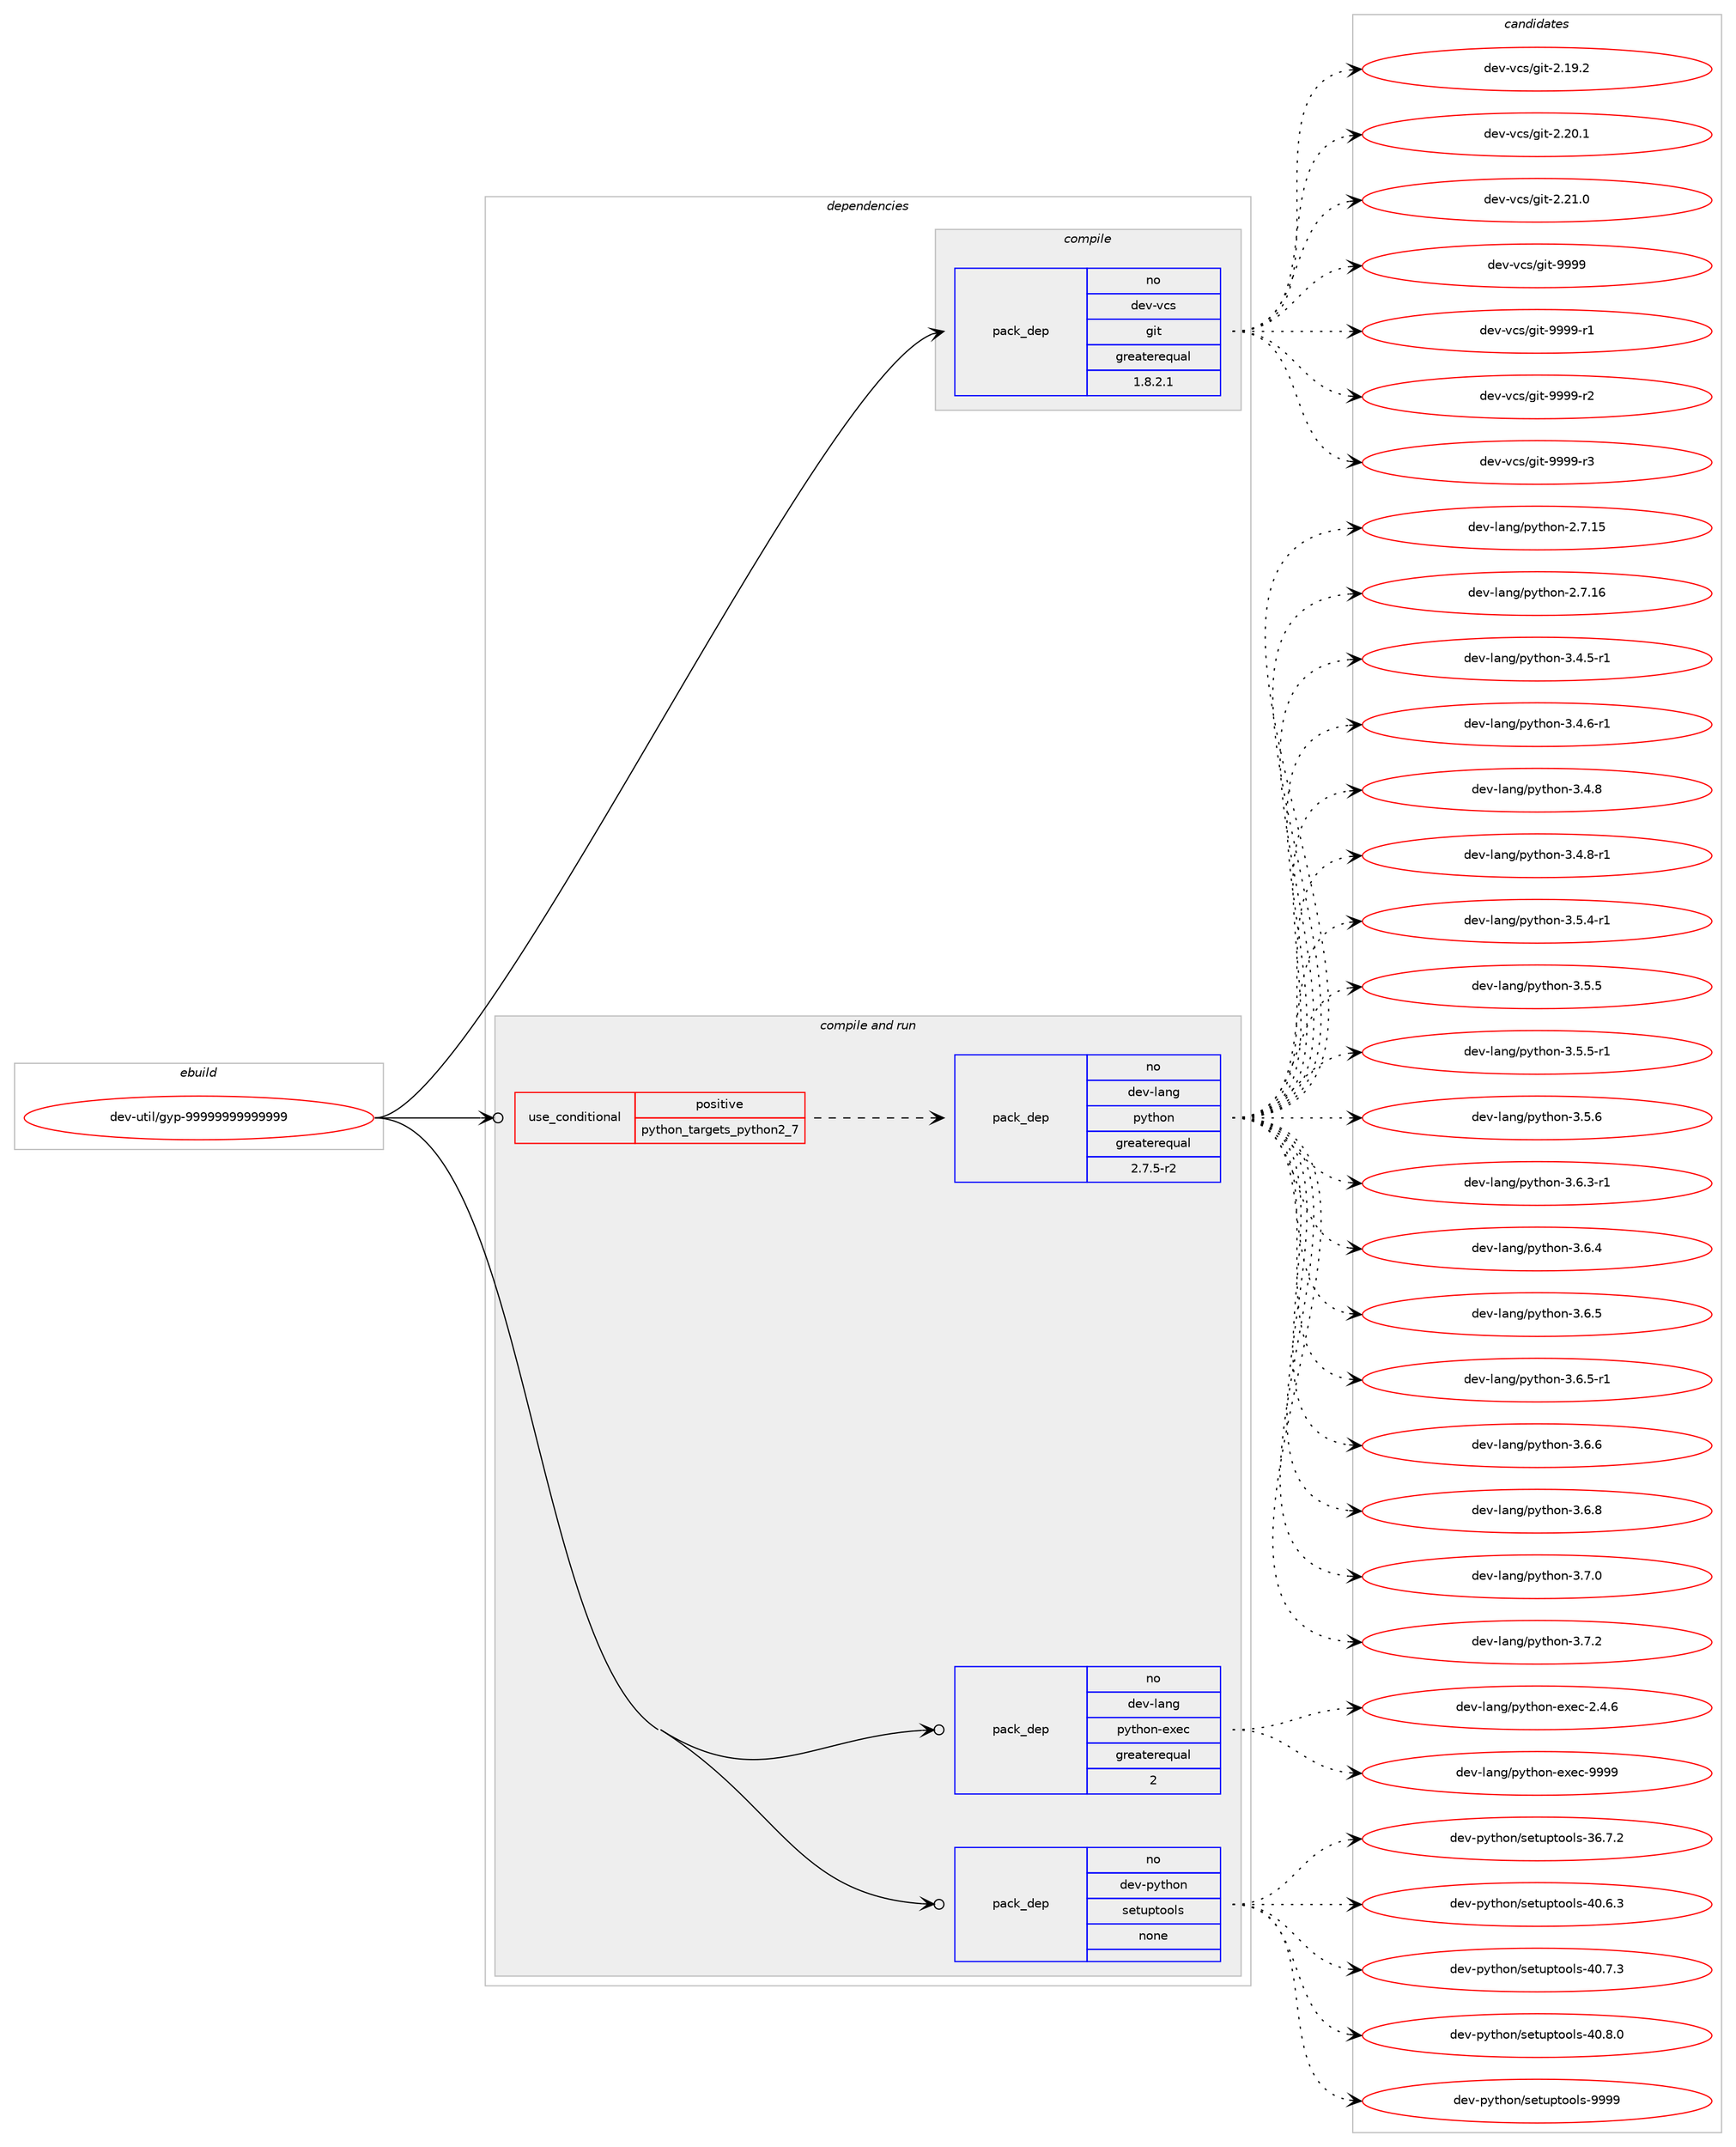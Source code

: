 digraph prolog {

# *************
# Graph options
# *************

newrank=true;
concentrate=true;
compound=true;
graph [rankdir=LR,fontname=Helvetica,fontsize=10,ranksep=1.5];#, ranksep=2.5, nodesep=0.2];
edge  [arrowhead=vee];
node  [fontname=Helvetica,fontsize=10];

# **********
# The ebuild
# **********

subgraph cluster_leftcol {
color=gray;
rank=same;
label=<<i>ebuild</i>>;
id [label="dev-util/gyp-99999999999999", color=red, width=4, href="../dev-util/gyp-99999999999999.svg"];
}

# ****************
# The dependencies
# ****************

subgraph cluster_midcol {
color=gray;
label=<<i>dependencies</i>>;
subgraph cluster_compile {
fillcolor="#eeeeee";
style=filled;
label=<<i>compile</i>>;
subgraph pack1098013 {
dependency1546186 [label=<<TABLE BORDER="0" CELLBORDER="1" CELLSPACING="0" CELLPADDING="4" WIDTH="220"><TR><TD ROWSPAN="6" CELLPADDING="30">pack_dep</TD></TR><TR><TD WIDTH="110">no</TD></TR><TR><TD>dev-vcs</TD></TR><TR><TD>git</TD></TR><TR><TD>greaterequal</TD></TR><TR><TD>1.8.2.1</TD></TR></TABLE>>, shape=none, color=blue];
}
id:e -> dependency1546186:w [weight=20,style="solid",arrowhead="vee"];
}
subgraph cluster_compileandrun {
fillcolor="#eeeeee";
style=filled;
label=<<i>compile and run</i>>;
subgraph cond424518 {
dependency1546187 [label=<<TABLE BORDER="0" CELLBORDER="1" CELLSPACING="0" CELLPADDING="4"><TR><TD ROWSPAN="3" CELLPADDING="10">use_conditional</TD></TR><TR><TD>positive</TD></TR><TR><TD>python_targets_python2_7</TD></TR></TABLE>>, shape=none, color=red];
subgraph pack1098014 {
dependency1546188 [label=<<TABLE BORDER="0" CELLBORDER="1" CELLSPACING="0" CELLPADDING="4" WIDTH="220"><TR><TD ROWSPAN="6" CELLPADDING="30">pack_dep</TD></TR><TR><TD WIDTH="110">no</TD></TR><TR><TD>dev-lang</TD></TR><TR><TD>python</TD></TR><TR><TD>greaterequal</TD></TR><TR><TD>2.7.5-r2</TD></TR></TABLE>>, shape=none, color=blue];
}
dependency1546187:e -> dependency1546188:w [weight=20,style="dashed",arrowhead="vee"];
}
id:e -> dependency1546187:w [weight=20,style="solid",arrowhead="odotvee"];
subgraph pack1098015 {
dependency1546189 [label=<<TABLE BORDER="0" CELLBORDER="1" CELLSPACING="0" CELLPADDING="4" WIDTH="220"><TR><TD ROWSPAN="6" CELLPADDING="30">pack_dep</TD></TR><TR><TD WIDTH="110">no</TD></TR><TR><TD>dev-lang</TD></TR><TR><TD>python-exec</TD></TR><TR><TD>greaterequal</TD></TR><TR><TD>2</TD></TR></TABLE>>, shape=none, color=blue];
}
id:e -> dependency1546189:w [weight=20,style="solid",arrowhead="odotvee"];
subgraph pack1098016 {
dependency1546190 [label=<<TABLE BORDER="0" CELLBORDER="1" CELLSPACING="0" CELLPADDING="4" WIDTH="220"><TR><TD ROWSPAN="6" CELLPADDING="30">pack_dep</TD></TR><TR><TD WIDTH="110">no</TD></TR><TR><TD>dev-python</TD></TR><TR><TD>setuptools</TD></TR><TR><TD>none</TD></TR><TR><TD></TD></TR></TABLE>>, shape=none, color=blue];
}
id:e -> dependency1546190:w [weight=20,style="solid",arrowhead="odotvee"];
}
subgraph cluster_run {
fillcolor="#eeeeee";
style=filled;
label=<<i>run</i>>;
}
}

# **************
# The candidates
# **************

subgraph cluster_choices {
rank=same;
color=gray;
label=<<i>candidates</i>>;

subgraph choice1098013 {
color=black;
nodesep=1;
choice10010111845118991154710310511645504649574650 [label="dev-vcs/git-2.19.2", color=red, width=4,href="../dev-vcs/git-2.19.2.svg"];
choice10010111845118991154710310511645504650484649 [label="dev-vcs/git-2.20.1", color=red, width=4,href="../dev-vcs/git-2.20.1.svg"];
choice10010111845118991154710310511645504650494648 [label="dev-vcs/git-2.21.0", color=red, width=4,href="../dev-vcs/git-2.21.0.svg"];
choice1001011184511899115471031051164557575757 [label="dev-vcs/git-9999", color=red, width=4,href="../dev-vcs/git-9999.svg"];
choice10010111845118991154710310511645575757574511449 [label="dev-vcs/git-9999-r1", color=red, width=4,href="../dev-vcs/git-9999-r1.svg"];
choice10010111845118991154710310511645575757574511450 [label="dev-vcs/git-9999-r2", color=red, width=4,href="../dev-vcs/git-9999-r2.svg"];
choice10010111845118991154710310511645575757574511451 [label="dev-vcs/git-9999-r3", color=red, width=4,href="../dev-vcs/git-9999-r3.svg"];
dependency1546186:e -> choice10010111845118991154710310511645504649574650:w [style=dotted,weight="100"];
dependency1546186:e -> choice10010111845118991154710310511645504650484649:w [style=dotted,weight="100"];
dependency1546186:e -> choice10010111845118991154710310511645504650494648:w [style=dotted,weight="100"];
dependency1546186:e -> choice1001011184511899115471031051164557575757:w [style=dotted,weight="100"];
dependency1546186:e -> choice10010111845118991154710310511645575757574511449:w [style=dotted,weight="100"];
dependency1546186:e -> choice10010111845118991154710310511645575757574511450:w [style=dotted,weight="100"];
dependency1546186:e -> choice10010111845118991154710310511645575757574511451:w [style=dotted,weight="100"];
}
subgraph choice1098014 {
color=black;
nodesep=1;
choice10010111845108971101034711212111610411111045504655464953 [label="dev-lang/python-2.7.15", color=red, width=4,href="../dev-lang/python-2.7.15.svg"];
choice10010111845108971101034711212111610411111045504655464954 [label="dev-lang/python-2.7.16", color=red, width=4,href="../dev-lang/python-2.7.16.svg"];
choice1001011184510897110103471121211161041111104551465246534511449 [label="dev-lang/python-3.4.5-r1", color=red, width=4,href="../dev-lang/python-3.4.5-r1.svg"];
choice1001011184510897110103471121211161041111104551465246544511449 [label="dev-lang/python-3.4.6-r1", color=red, width=4,href="../dev-lang/python-3.4.6-r1.svg"];
choice100101118451089711010347112121116104111110455146524656 [label="dev-lang/python-3.4.8", color=red, width=4,href="../dev-lang/python-3.4.8.svg"];
choice1001011184510897110103471121211161041111104551465246564511449 [label="dev-lang/python-3.4.8-r1", color=red, width=4,href="../dev-lang/python-3.4.8-r1.svg"];
choice1001011184510897110103471121211161041111104551465346524511449 [label="dev-lang/python-3.5.4-r1", color=red, width=4,href="../dev-lang/python-3.5.4-r1.svg"];
choice100101118451089711010347112121116104111110455146534653 [label="dev-lang/python-3.5.5", color=red, width=4,href="../dev-lang/python-3.5.5.svg"];
choice1001011184510897110103471121211161041111104551465346534511449 [label="dev-lang/python-3.5.5-r1", color=red, width=4,href="../dev-lang/python-3.5.5-r1.svg"];
choice100101118451089711010347112121116104111110455146534654 [label="dev-lang/python-3.5.6", color=red, width=4,href="../dev-lang/python-3.5.6.svg"];
choice1001011184510897110103471121211161041111104551465446514511449 [label="dev-lang/python-3.6.3-r1", color=red, width=4,href="../dev-lang/python-3.6.3-r1.svg"];
choice100101118451089711010347112121116104111110455146544652 [label="dev-lang/python-3.6.4", color=red, width=4,href="../dev-lang/python-3.6.4.svg"];
choice100101118451089711010347112121116104111110455146544653 [label="dev-lang/python-3.6.5", color=red, width=4,href="../dev-lang/python-3.6.5.svg"];
choice1001011184510897110103471121211161041111104551465446534511449 [label="dev-lang/python-3.6.5-r1", color=red, width=4,href="../dev-lang/python-3.6.5-r1.svg"];
choice100101118451089711010347112121116104111110455146544654 [label="dev-lang/python-3.6.6", color=red, width=4,href="../dev-lang/python-3.6.6.svg"];
choice100101118451089711010347112121116104111110455146544656 [label="dev-lang/python-3.6.8", color=red, width=4,href="../dev-lang/python-3.6.8.svg"];
choice100101118451089711010347112121116104111110455146554648 [label="dev-lang/python-3.7.0", color=red, width=4,href="../dev-lang/python-3.7.0.svg"];
choice100101118451089711010347112121116104111110455146554650 [label="dev-lang/python-3.7.2", color=red, width=4,href="../dev-lang/python-3.7.2.svg"];
dependency1546188:e -> choice10010111845108971101034711212111610411111045504655464953:w [style=dotted,weight="100"];
dependency1546188:e -> choice10010111845108971101034711212111610411111045504655464954:w [style=dotted,weight="100"];
dependency1546188:e -> choice1001011184510897110103471121211161041111104551465246534511449:w [style=dotted,weight="100"];
dependency1546188:e -> choice1001011184510897110103471121211161041111104551465246544511449:w [style=dotted,weight="100"];
dependency1546188:e -> choice100101118451089711010347112121116104111110455146524656:w [style=dotted,weight="100"];
dependency1546188:e -> choice1001011184510897110103471121211161041111104551465246564511449:w [style=dotted,weight="100"];
dependency1546188:e -> choice1001011184510897110103471121211161041111104551465346524511449:w [style=dotted,weight="100"];
dependency1546188:e -> choice100101118451089711010347112121116104111110455146534653:w [style=dotted,weight="100"];
dependency1546188:e -> choice1001011184510897110103471121211161041111104551465346534511449:w [style=dotted,weight="100"];
dependency1546188:e -> choice100101118451089711010347112121116104111110455146534654:w [style=dotted,weight="100"];
dependency1546188:e -> choice1001011184510897110103471121211161041111104551465446514511449:w [style=dotted,weight="100"];
dependency1546188:e -> choice100101118451089711010347112121116104111110455146544652:w [style=dotted,weight="100"];
dependency1546188:e -> choice100101118451089711010347112121116104111110455146544653:w [style=dotted,weight="100"];
dependency1546188:e -> choice1001011184510897110103471121211161041111104551465446534511449:w [style=dotted,weight="100"];
dependency1546188:e -> choice100101118451089711010347112121116104111110455146544654:w [style=dotted,weight="100"];
dependency1546188:e -> choice100101118451089711010347112121116104111110455146544656:w [style=dotted,weight="100"];
dependency1546188:e -> choice100101118451089711010347112121116104111110455146554648:w [style=dotted,weight="100"];
dependency1546188:e -> choice100101118451089711010347112121116104111110455146554650:w [style=dotted,weight="100"];
}
subgraph choice1098015 {
color=black;
nodesep=1;
choice1001011184510897110103471121211161041111104510112010199455046524654 [label="dev-lang/python-exec-2.4.6", color=red, width=4,href="../dev-lang/python-exec-2.4.6.svg"];
choice10010111845108971101034711212111610411111045101120101994557575757 [label="dev-lang/python-exec-9999", color=red, width=4,href="../dev-lang/python-exec-9999.svg"];
dependency1546189:e -> choice1001011184510897110103471121211161041111104510112010199455046524654:w [style=dotted,weight="100"];
dependency1546189:e -> choice10010111845108971101034711212111610411111045101120101994557575757:w [style=dotted,weight="100"];
}
subgraph choice1098016 {
color=black;
nodesep=1;
choice100101118451121211161041111104711510111611711211611111110811545515446554650 [label="dev-python/setuptools-36.7.2", color=red, width=4,href="../dev-python/setuptools-36.7.2.svg"];
choice100101118451121211161041111104711510111611711211611111110811545524846544651 [label="dev-python/setuptools-40.6.3", color=red, width=4,href="../dev-python/setuptools-40.6.3.svg"];
choice100101118451121211161041111104711510111611711211611111110811545524846554651 [label="dev-python/setuptools-40.7.3", color=red, width=4,href="../dev-python/setuptools-40.7.3.svg"];
choice100101118451121211161041111104711510111611711211611111110811545524846564648 [label="dev-python/setuptools-40.8.0", color=red, width=4,href="../dev-python/setuptools-40.8.0.svg"];
choice10010111845112121116104111110471151011161171121161111111081154557575757 [label="dev-python/setuptools-9999", color=red, width=4,href="../dev-python/setuptools-9999.svg"];
dependency1546190:e -> choice100101118451121211161041111104711510111611711211611111110811545515446554650:w [style=dotted,weight="100"];
dependency1546190:e -> choice100101118451121211161041111104711510111611711211611111110811545524846544651:w [style=dotted,weight="100"];
dependency1546190:e -> choice100101118451121211161041111104711510111611711211611111110811545524846554651:w [style=dotted,weight="100"];
dependency1546190:e -> choice100101118451121211161041111104711510111611711211611111110811545524846564648:w [style=dotted,weight="100"];
dependency1546190:e -> choice10010111845112121116104111110471151011161171121161111111081154557575757:w [style=dotted,weight="100"];
}
}

}
